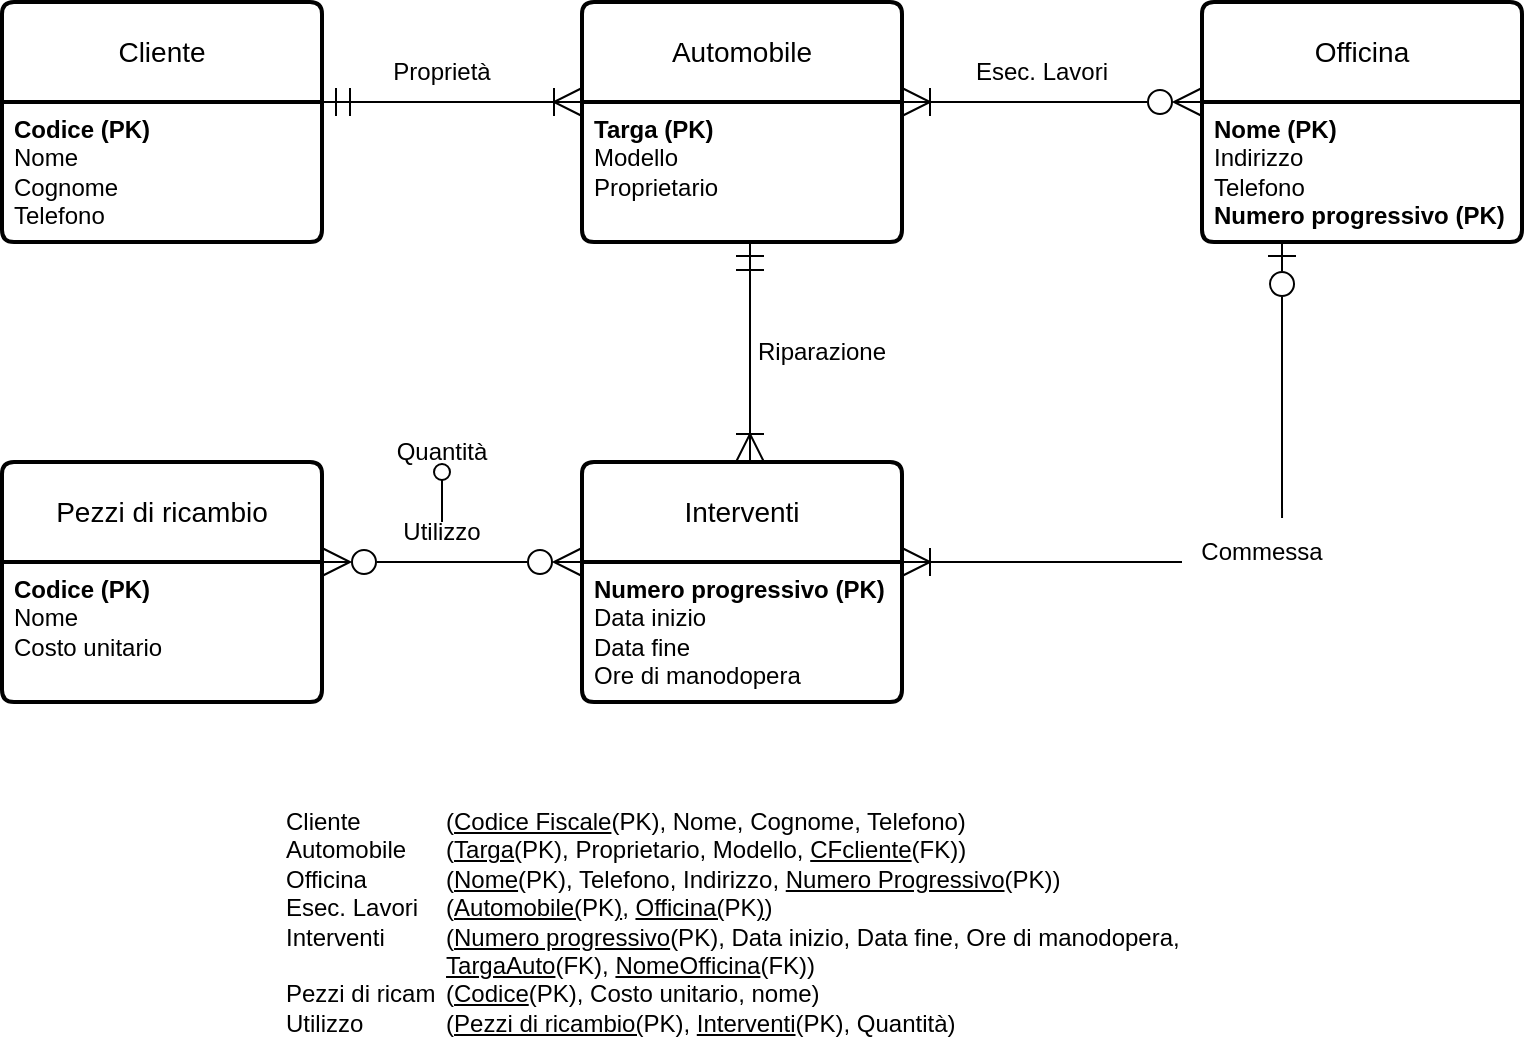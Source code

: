 <mxfile version="24.8.6">
  <diagram name="Pagina-1" id="SYxNi2GdibO4GmXdLjmR">
    <mxGraphModel dx="893" dy="483" grid="1" gridSize="10" guides="1" tooltips="1" connect="1" arrows="1" fold="1" page="1" pageScale="1" pageWidth="827" pageHeight="1169" math="0" shadow="0">
      <root>
        <mxCell id="0" />
        <mxCell id="1" parent="0" />
        <mxCell id="vBNy_PF3JLJdZ2dFH-VR-1" value="Cliente" style="swimlane;childLayout=stackLayout;horizontal=1;startSize=50;horizontalStack=0;rounded=1;fontSize=14;fontStyle=0;strokeWidth=2;resizeParent=0;resizeLast=1;shadow=0;dashed=0;align=center;arcSize=4;whiteSpace=wrap;html=1;" vertex="1" parent="1">
          <mxGeometry x="40" y="120" width="160" height="120" as="geometry" />
        </mxCell>
        <mxCell id="vBNy_PF3JLJdZ2dFH-VR-2" value="&lt;b&gt;Codice (PK)&lt;/b&gt;&lt;div&gt;Nome&lt;/div&gt;&lt;div&gt;Cognome&lt;/div&gt;&lt;div&gt;Telefono&lt;/div&gt;" style="align=left;strokeColor=none;fillColor=none;spacingLeft=4;fontSize=12;verticalAlign=top;resizable=0;rotatable=0;part=1;html=1;" vertex="1" parent="vBNy_PF3JLJdZ2dFH-VR-1">
          <mxGeometry y="50" width="160" height="70" as="geometry" />
        </mxCell>
        <mxCell id="vBNy_PF3JLJdZ2dFH-VR-3" value="Automobile" style="swimlane;childLayout=stackLayout;horizontal=1;startSize=50;horizontalStack=0;rounded=1;fontSize=14;fontStyle=0;strokeWidth=2;resizeParent=0;resizeLast=1;shadow=0;dashed=0;align=center;arcSize=4;whiteSpace=wrap;html=1;" vertex="1" parent="1">
          <mxGeometry x="330" y="120" width="160" height="120" as="geometry" />
        </mxCell>
        <mxCell id="vBNy_PF3JLJdZ2dFH-VR-4" value="&lt;b&gt;Targa (PK)&lt;/b&gt;&lt;div&gt;Modello&lt;br&gt;Proprietario&lt;/div&gt;" style="align=left;strokeColor=none;fillColor=none;spacingLeft=4;fontSize=12;verticalAlign=top;resizable=0;rotatable=0;part=1;html=1;" vertex="1" parent="vBNy_PF3JLJdZ2dFH-VR-3">
          <mxGeometry y="50" width="160" height="70" as="geometry" />
        </mxCell>
        <mxCell id="vBNy_PF3JLJdZ2dFH-VR-5" value="" style="edgeStyle=entityRelationEdgeStyle;fontSize=12;html=1;endArrow=ERoneToMany;startArrow=ERmandOne;rounded=0;entryX=0;entryY=0;entryDx=0;entryDy=0;endSize=12;startSize=12;startFill=0;endFill=0;" edge="1" parent="1" target="vBNy_PF3JLJdZ2dFH-VR-4">
          <mxGeometry width="100" height="100" relative="1" as="geometry">
            <mxPoint x="200" y="170" as="sourcePoint" />
            <mxPoint x="300" y="70" as="targetPoint" />
          </mxGeometry>
        </mxCell>
        <mxCell id="vBNy_PF3JLJdZ2dFH-VR-6" value="Proprietà" style="text;html=1;align=center;verticalAlign=middle;whiteSpace=wrap;rounded=0;" vertex="1" parent="1">
          <mxGeometry x="230" y="140" width="60" height="30" as="geometry" />
        </mxCell>
        <mxCell id="vBNy_PF3JLJdZ2dFH-VR-7" value="Officina" style="swimlane;childLayout=stackLayout;horizontal=1;startSize=50;horizontalStack=0;rounded=1;fontSize=14;fontStyle=0;strokeWidth=2;resizeParent=0;resizeLast=1;shadow=0;dashed=0;align=center;arcSize=4;whiteSpace=wrap;html=1;" vertex="1" parent="1">
          <mxGeometry x="640" y="120" width="160" height="120" as="geometry" />
        </mxCell>
        <mxCell id="vBNy_PF3JLJdZ2dFH-VR-8" value="&lt;b&gt;Nome (PK)&lt;/b&gt;&lt;div&gt;Indirizzo&lt;/div&gt;&lt;div&gt;Telefono&lt;/div&gt;&lt;div&gt;&lt;b&gt;Numero progressivo (PK)&lt;/b&gt;&lt;/div&gt;" style="align=left;strokeColor=none;fillColor=none;spacingLeft=4;fontSize=12;verticalAlign=top;resizable=0;rotatable=0;part=1;html=1;" vertex="1" parent="vBNy_PF3JLJdZ2dFH-VR-7">
          <mxGeometry y="50" width="160" height="70" as="geometry" />
        </mxCell>
        <mxCell id="vBNy_PF3JLJdZ2dFH-VR-9" value="" style="edgeStyle=entityRelationEdgeStyle;fontSize=12;html=1;endArrow=ERzeroToMany;startArrow=ERoneToMany;rounded=0;entryX=0;entryY=0;entryDx=0;entryDy=0;endSize=12;startSize=12;startFill=0;endFill=0;" edge="1" parent="1" target="vBNy_PF3JLJdZ2dFH-VR-8">
          <mxGeometry width="100" height="100" relative="1" as="geometry">
            <mxPoint x="490" y="170" as="sourcePoint" />
            <mxPoint x="590" y="70" as="targetPoint" />
          </mxGeometry>
        </mxCell>
        <mxCell id="vBNy_PF3JLJdZ2dFH-VR-10" value="Esec. Lavori" style="text;html=1;align=center;verticalAlign=middle;whiteSpace=wrap;rounded=0;" vertex="1" parent="1">
          <mxGeometry x="520" y="140" width="80" height="30" as="geometry" />
        </mxCell>
        <mxCell id="vBNy_PF3JLJdZ2dFH-VR-11" value="Interventi" style="swimlane;childLayout=stackLayout;horizontal=1;startSize=50;horizontalStack=0;rounded=1;fontSize=14;fontStyle=0;strokeWidth=2;resizeParent=0;resizeLast=1;shadow=0;dashed=0;align=center;arcSize=4;whiteSpace=wrap;html=1;" vertex="1" parent="1">
          <mxGeometry x="330" y="350" width="160" height="120" as="geometry" />
        </mxCell>
        <mxCell id="vBNy_PF3JLJdZ2dFH-VR-12" value="&lt;b&gt;Numero progressivo (PK)&lt;/b&gt;&lt;div&gt;Data inizio&lt;div&gt;Data fine&lt;/div&gt;&lt;div&gt;Ore di manodopera&lt;/div&gt;&lt;/div&gt;" style="align=left;strokeColor=none;fillColor=none;spacingLeft=4;fontSize=12;verticalAlign=top;resizable=0;rotatable=0;part=1;html=1;" vertex="1" parent="vBNy_PF3JLJdZ2dFH-VR-11">
          <mxGeometry y="50" width="160" height="70" as="geometry" />
        </mxCell>
        <mxCell id="vBNy_PF3JLJdZ2dFH-VR-13" value="" style="endArrow=ERmandOne;html=1;rounded=0;exitX=0.525;exitY=0;exitDx=0;exitDy=0;exitPerimeter=0;endSize=12;startSize=12;startArrow=ERoneToMany;startFill=0;endFill=0;" edge="1" parent="1" source="vBNy_PF3JLJdZ2dFH-VR-11">
          <mxGeometry width="50" height="50" relative="1" as="geometry">
            <mxPoint x="364" y="290" as="sourcePoint" />
            <mxPoint x="414" y="240" as="targetPoint" />
          </mxGeometry>
        </mxCell>
        <mxCell id="vBNy_PF3JLJdZ2dFH-VR-14" value="Riparazione" style="text;html=1;align=center;verticalAlign=middle;whiteSpace=wrap;rounded=0;" vertex="1" parent="1">
          <mxGeometry x="420" y="280" width="60" height="30" as="geometry" />
        </mxCell>
        <mxCell id="vBNy_PF3JLJdZ2dFH-VR-15" value="Pezzi di ricambio" style="swimlane;childLayout=stackLayout;horizontal=1;startSize=50;horizontalStack=0;rounded=1;fontSize=14;fontStyle=0;strokeWidth=2;resizeParent=0;resizeLast=1;shadow=0;dashed=0;align=center;arcSize=4;whiteSpace=wrap;html=1;" vertex="1" parent="1">
          <mxGeometry x="40" y="350" width="160" height="120" as="geometry" />
        </mxCell>
        <mxCell id="vBNy_PF3JLJdZ2dFH-VR-16" value="&lt;b&gt;Codice (PK)&lt;/b&gt;&lt;div&gt;Nome&lt;/div&gt;&lt;div&gt;Costo unitario&lt;/div&gt;" style="align=left;strokeColor=none;fillColor=none;spacingLeft=4;fontSize=12;verticalAlign=top;resizable=0;rotatable=0;part=1;html=1;" vertex="1" parent="vBNy_PF3JLJdZ2dFH-VR-15">
          <mxGeometry y="50" width="160" height="70" as="geometry" />
        </mxCell>
        <mxCell id="vBNy_PF3JLJdZ2dFH-VR-17" value="" style="endArrow=ERzeroToMany;html=1;rounded=0;entryX=0;entryY=0;entryDx=0;entryDy=0;endSize=12;startSize=12;startArrow=ERzeroToMany;startFill=0;endFill=0;" edge="1" parent="1" target="vBNy_PF3JLJdZ2dFH-VR-12">
          <mxGeometry width="50" height="50" relative="1" as="geometry">
            <mxPoint x="200" y="400" as="sourcePoint" />
            <mxPoint x="250" y="350" as="targetPoint" />
          </mxGeometry>
        </mxCell>
        <mxCell id="vBNy_PF3JLJdZ2dFH-VR-18" value="Utilizzo" style="text;html=1;align=center;verticalAlign=middle;whiteSpace=wrap;rounded=0;" vertex="1" parent="1">
          <mxGeometry x="230" y="370" width="60" height="30" as="geometry" />
        </mxCell>
        <mxCell id="vBNy_PF3JLJdZ2dFH-VR-19" value="" style="endArrow=circle;html=1;rounded=0;endFill=0;startSize=6;endSize=3;" edge="1" parent="1">
          <mxGeometry width="50" height="50" relative="1" as="geometry">
            <mxPoint x="260" y="380" as="sourcePoint" />
            <mxPoint x="260" y="350" as="targetPoint" />
          </mxGeometry>
        </mxCell>
        <mxCell id="vBNy_PF3JLJdZ2dFH-VR-20" value="Quantità" style="text;html=1;align=center;verticalAlign=middle;whiteSpace=wrap;rounded=0;" vertex="1" parent="1">
          <mxGeometry x="230" y="330" width="60" height="30" as="geometry" />
        </mxCell>
        <mxCell id="vBNy_PF3JLJdZ2dFH-VR-21" value="" style="endArrow=none;html=1;rounded=0;startArrow=ERoneToMany;startFill=0;endSize=12;startSize=12;" edge="1" parent="1">
          <mxGeometry width="50" height="50" relative="1" as="geometry">
            <mxPoint x="490" y="400" as="sourcePoint" />
            <mxPoint x="630" y="400" as="targetPoint" />
          </mxGeometry>
        </mxCell>
        <mxCell id="vBNy_PF3JLJdZ2dFH-VR-22" value="Commessa" style="text;html=1;align=center;verticalAlign=middle;whiteSpace=wrap;rounded=0;" vertex="1" parent="1">
          <mxGeometry x="640" y="380" width="60" height="30" as="geometry" />
        </mxCell>
        <mxCell id="vBNy_PF3JLJdZ2dFH-VR-25" value="" style="endArrow=ERzeroToOne;html=1;rounded=0;exitX=0.667;exitY=-0.066;exitDx=0;exitDy=0;exitPerimeter=0;endFill=0;endSize=12;" edge="1" parent="1" source="vBNy_PF3JLJdZ2dFH-VR-22">
          <mxGeometry width="50" height="50" relative="1" as="geometry">
            <mxPoint x="630" y="290" as="sourcePoint" />
            <mxPoint x="680" y="240" as="targetPoint" />
          </mxGeometry>
        </mxCell>
        <mxCell id="vBNy_PF3JLJdZ2dFH-VR-27" value="Cliente &lt;span style=&quot;white-space: pre;&quot;&gt;&#x9;&lt;span style=&quot;white-space: pre;&quot;&gt;&#x9;&lt;/span&gt;&lt;/span&gt;(&lt;u&gt;Codice Fiscale&lt;/u&gt;(PK), Nome, Cognome, Telefono)&lt;div&gt;Automobile &lt;span style=&quot;white-space: pre;&quot;&gt;&#x9;&lt;/span&gt;(&lt;u&gt;Targa&lt;/u&gt;(PK), Proprietario, Modello, &lt;u&gt;CFcliente&lt;/u&gt;(FK))&lt;/div&gt;&lt;div&gt;Officina &lt;span style=&quot;white-space: pre;&quot;&gt;&#x9;&lt;/span&gt;&lt;span style=&quot;white-space: pre;&quot;&gt;&#x9;&lt;/span&gt;(&lt;u&gt;Nome&lt;/u&gt;(PK), Telefono, Indirizzo, &lt;u&gt;Numero Progressivo&lt;/u&gt;(PK))&lt;/div&gt;&lt;div&gt;Esec. Lavori &lt;span style=&quot;white-space: pre;&quot;&gt;&#x9;&lt;/span&gt;(&lt;u&gt;Automobile(&lt;/u&gt;PK&lt;u&gt;)&lt;/u&gt;, &lt;u&gt;Officina(&lt;/u&gt;PK&lt;u&gt;)&lt;/u&gt;)&lt;/div&gt;&lt;div&gt;Interventi &lt;span style=&quot;white-space: pre;&quot;&gt;&#x9;&lt;/span&gt;(&lt;u&gt;Numero progressivo&lt;/u&gt;(PK), Data inizio, Data fine, Ore di manodopera, &lt;span style=&quot;white-space: pre;&quot;&gt;&#x9;&lt;/span&gt;&lt;span style=&quot;white-space: pre;&quot;&gt;&#x9;&lt;/span&gt;&lt;span style=&quot;white-space: pre;&quot;&gt;&#x9;&lt;/span&gt;&lt;u&gt;TargaAuto&lt;/u&gt;(FK), &lt;u&gt;NomeOfficina&lt;/u&gt;(FK))&lt;/div&gt;&lt;div&gt;Pezzi di ricam&lt;span style=&quot;white-space: pre;&quot;&gt;&#x9;&lt;/span&gt;(&lt;u&gt;Codice&lt;/u&gt;(PK), Costo unitario, nome)&lt;span style=&quot;white-space: pre;&quot;&gt;&lt;/span&gt;&lt;/div&gt;&lt;div&gt;Utilizzo&lt;span style=&quot;white-space: pre;&quot;&gt;&#x9;&lt;/span&gt;&lt;span style=&quot;white-space: pre;&quot;&gt;&#x9;&lt;/span&gt;(&lt;u&gt;Pezzi di ricambio(&lt;/u&gt;PK), &lt;u&gt;Interventi&lt;/u&gt;(PK), Quantità)&lt;/div&gt;" style="text;html=1;align=left;verticalAlign=middle;whiteSpace=wrap;rounded=0;" vertex="1" parent="1">
          <mxGeometry x="180" y="520" width="450" height="120" as="geometry" />
        </mxCell>
      </root>
    </mxGraphModel>
  </diagram>
</mxfile>
